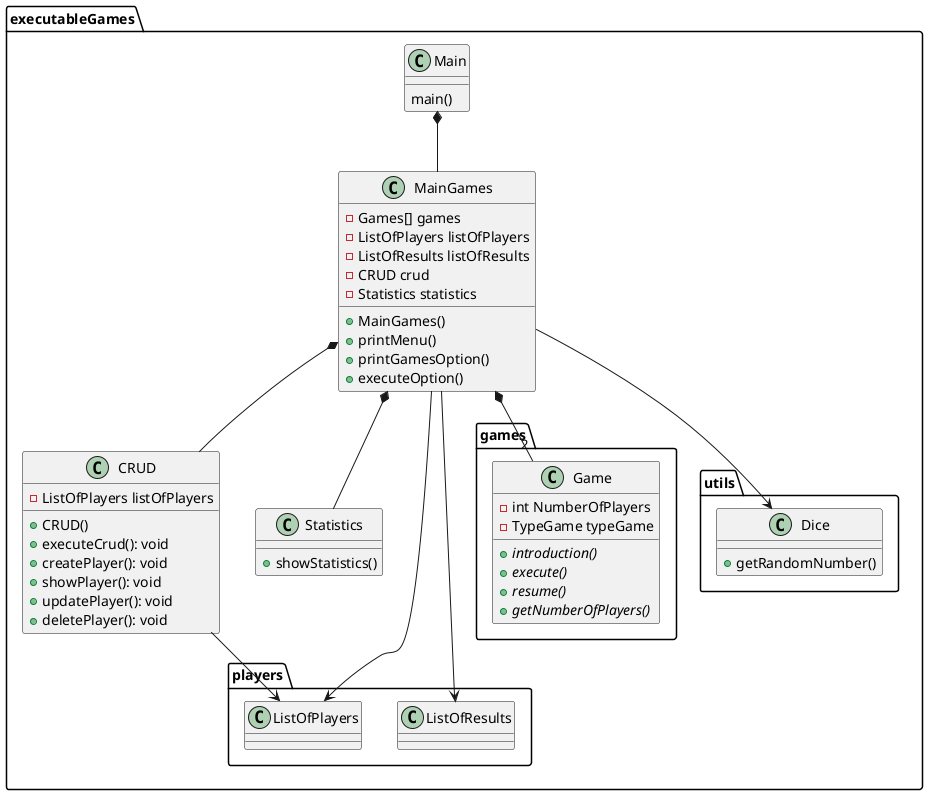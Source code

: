 @startuml
package executableGames{
    class Main{
        main()
    }

    Class MainGames{
        -Games[] games
        -ListOfPlayers listOfPlayers
        -ListOfResults listOfResults
        -CRUD crud
        -Statistics statistics
        +MainGames()
        +printMenu()
        +printGamesOption()
        +executeOption()
    }

    class CRUD{
        -ListOfPlayers listOfPlayers
        + CRUD()
        + executeCrud(): void
        + createPlayer(): void
        + showPlayer(): void
        + updatePlayer(): void
        + deletePlayer(): void
    }

    class Statistics{
        + showStatistics()
    }

    package players{
        class ListOfPlayers{
        }

        class ListOfResults{
        }
    }

    package games{
        class Game{
            -int NumberOfPlayers
            -TypeGame typeGame
            +{abstract}introduction()
            +{abstract}execute()
            +{abstract}resume()
            +{abstract}getNumberOfPlayers()
        }
    }

    package utils{
        class Dice{
            + getRandomNumber()
        }
    }

    Main *-- MainGames

    MainGames *-- CRUD
    MainGames *-- Statistics
    MainGames --> ListOfPlayers
    MainGames *--"2" Game
    MainGames --> ListOfResults
    MainGames --> Dice

    CRUD --> ListOfPlayers
@enduml